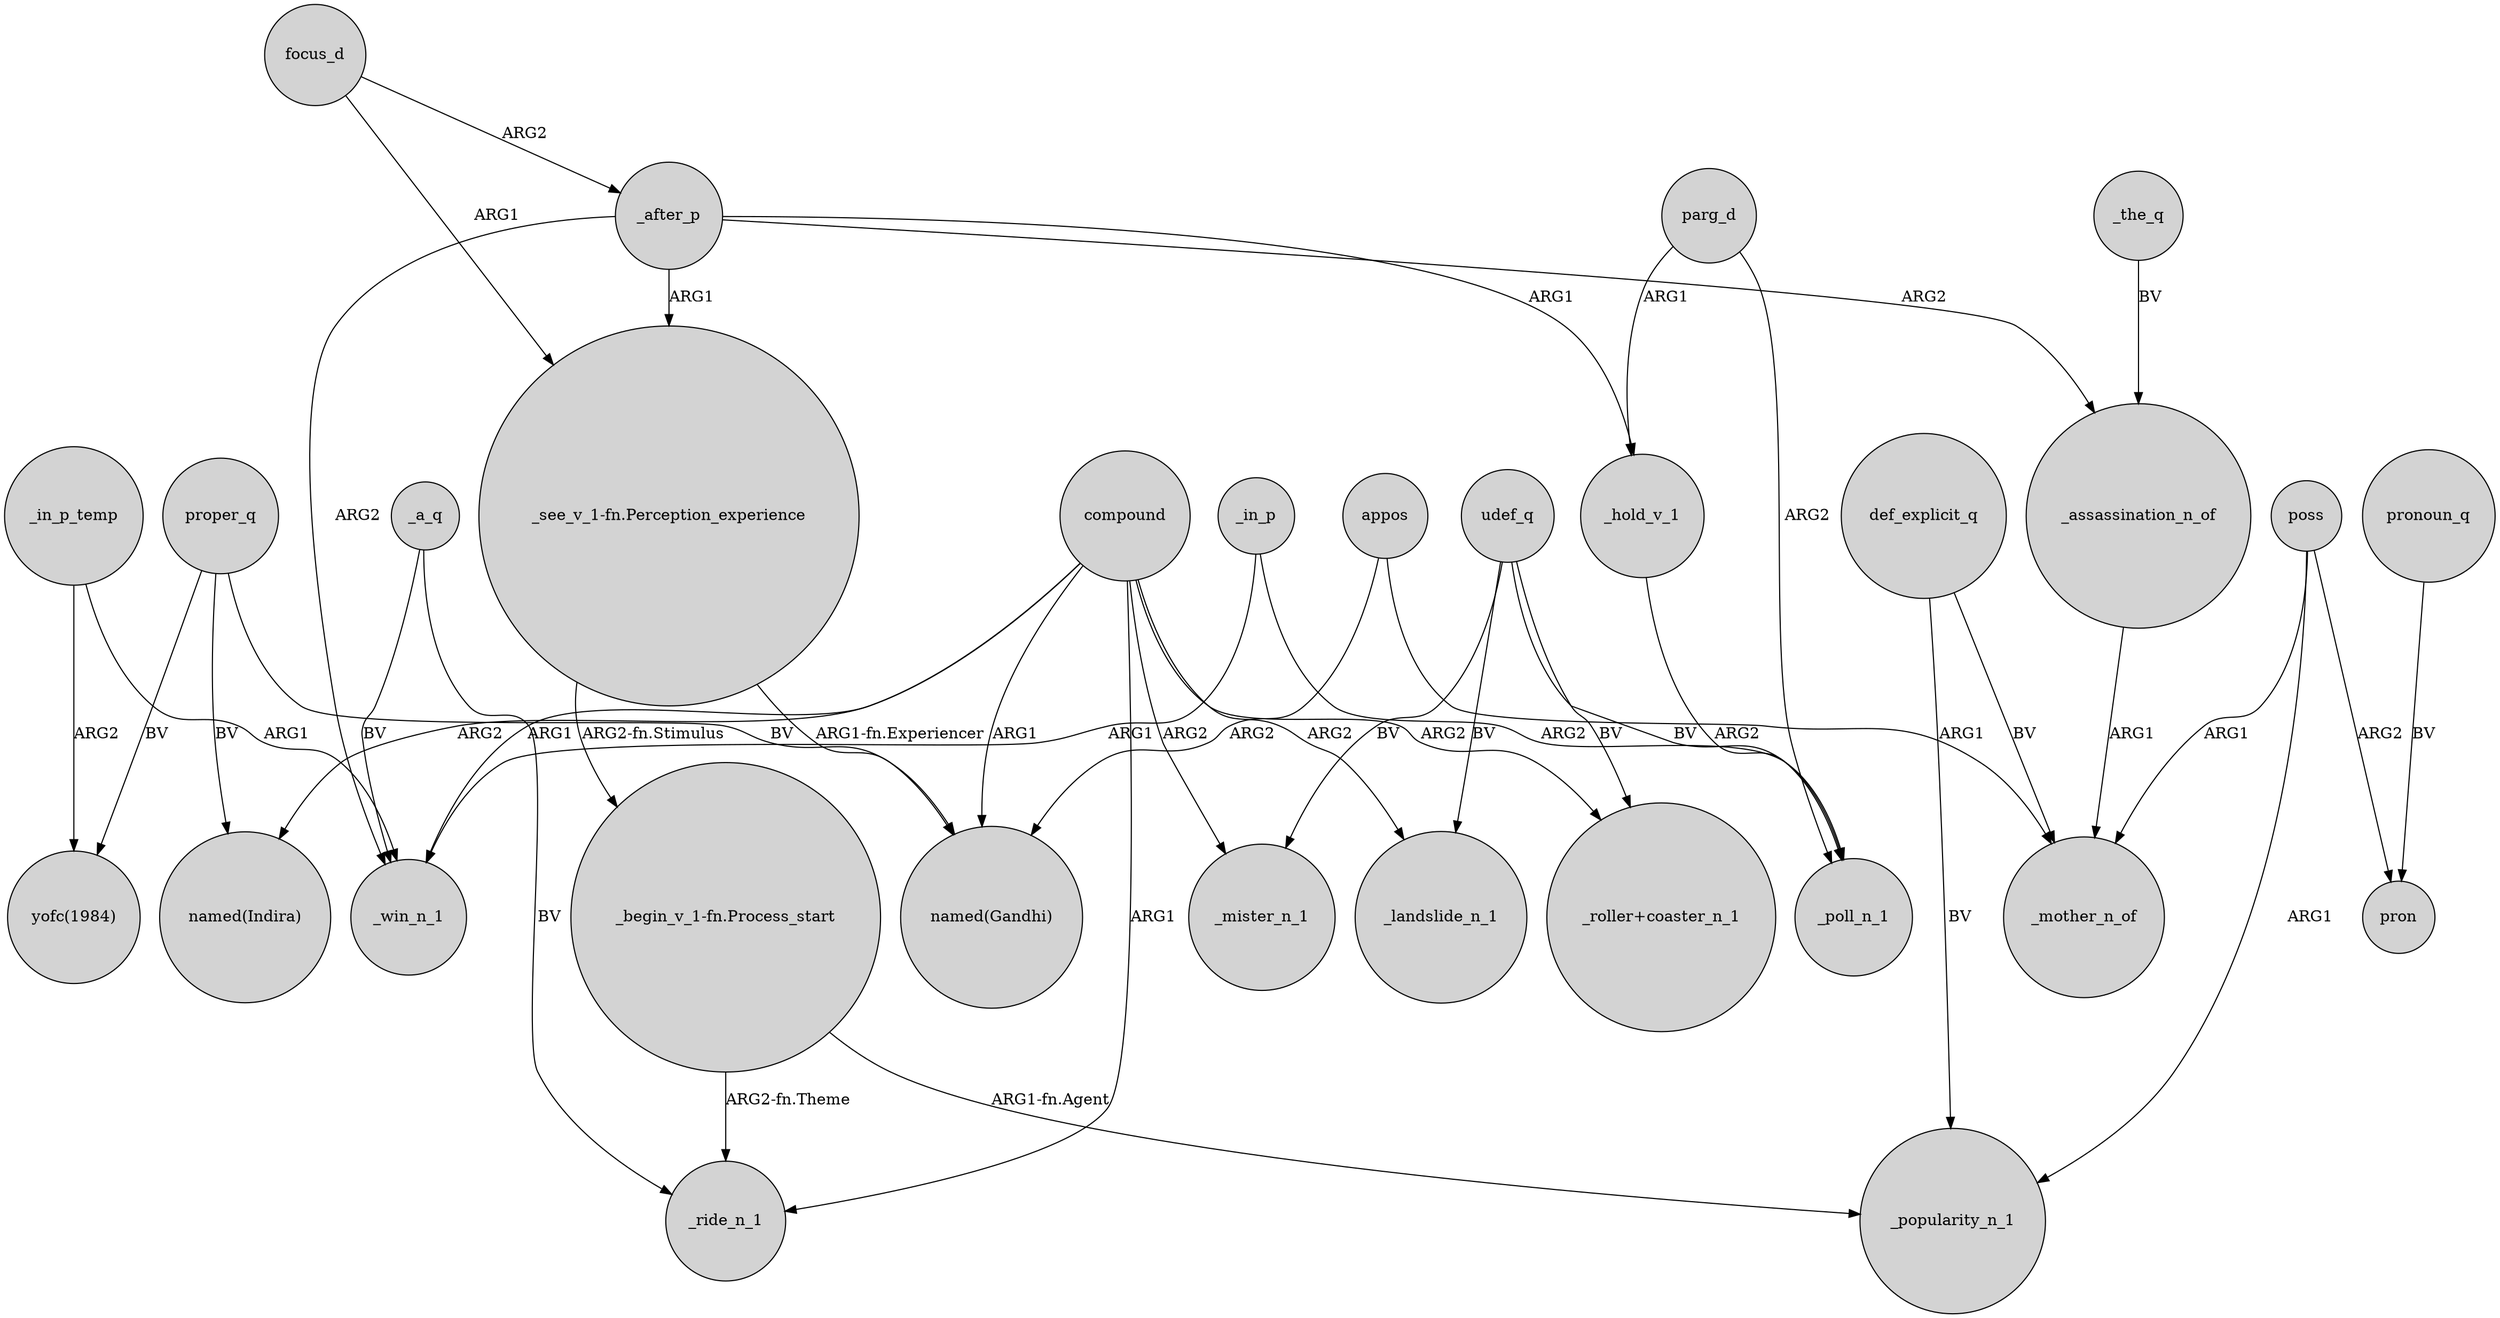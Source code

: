 digraph {
	node [shape=circle style=filled]
	proper_q -> "named(Indira)" [label=BV]
	proper_q -> "named(Gandhi)" [label=BV]
	compound -> _ride_n_1 [label=ARG1]
	focus_d -> _after_p [label=ARG2]
	poss -> pron [label=ARG2]
	compound -> "named(Indira)" [label=ARG2]
	_in_p_temp -> "yofc(1984)" [label=ARG2]
	_after_p -> _win_n_1 [label=ARG2]
	"_see_v_1-fn.Perception_experience" -> "_begin_v_1-fn.Process_start" [label="ARG2-fn.Stimulus"]
	focus_d -> "_see_v_1-fn.Perception_experience" [label=ARG1]
	def_explicit_q -> _mother_n_of [label=BV]
	compound -> _mister_n_1 [label=ARG2]
	compound -> _landslide_n_1 [label=ARG2]
	udef_q -> _mister_n_1 [label=BV]
	_in_p -> _win_n_1 [label=ARG1]
	poss -> _popularity_n_1 [label=ARG1]
	udef_q -> "_roller+coaster_n_1" [label=BV]
	_the_q -> _assassination_n_of [label=BV]
	proper_q -> "yofc(1984)" [label=BV]
	parg_d -> _hold_v_1 [label=ARG1]
	appos -> _mother_n_of [label=ARG1]
	"_begin_v_1-fn.Process_start" -> _ride_n_1 [label="ARG2-fn.Theme"]
	"_see_v_1-fn.Perception_experience" -> "named(Gandhi)" [label="ARG1-fn.Experiencer"]
	pronoun_q -> pron [label=BV]
	_after_p -> "_see_v_1-fn.Perception_experience" [label=ARG1]
	_hold_v_1 -> _poll_n_1 [label=ARG2]
	udef_q -> _landslide_n_1 [label=BV]
	def_explicit_q -> _popularity_n_1 [label=BV]
	compound -> _win_n_1 [label=ARG1]
	appos -> "named(Gandhi)" [label=ARG2]
	_after_p -> _hold_v_1 [label=ARG1]
	compound -> "_roller+coaster_n_1" [label=ARG2]
	_after_p -> _assassination_n_of [label=ARG2]
	_assassination_n_of -> _mother_n_of [label=ARG1]
	_in_p_temp -> _win_n_1 [label=ARG1]
	poss -> _mother_n_of [label=ARG1]
	"_begin_v_1-fn.Process_start" -> _popularity_n_1 [label="ARG1-fn.Agent"]
	_a_q -> _win_n_1 [label=BV]
	_a_q -> _ride_n_1 [label=BV]
	udef_q -> _poll_n_1 [label=BV]
	parg_d -> _poll_n_1 [label=ARG2]
	compound -> "named(Gandhi)" [label=ARG1]
	_in_p -> _poll_n_1 [label=ARG2]
}
